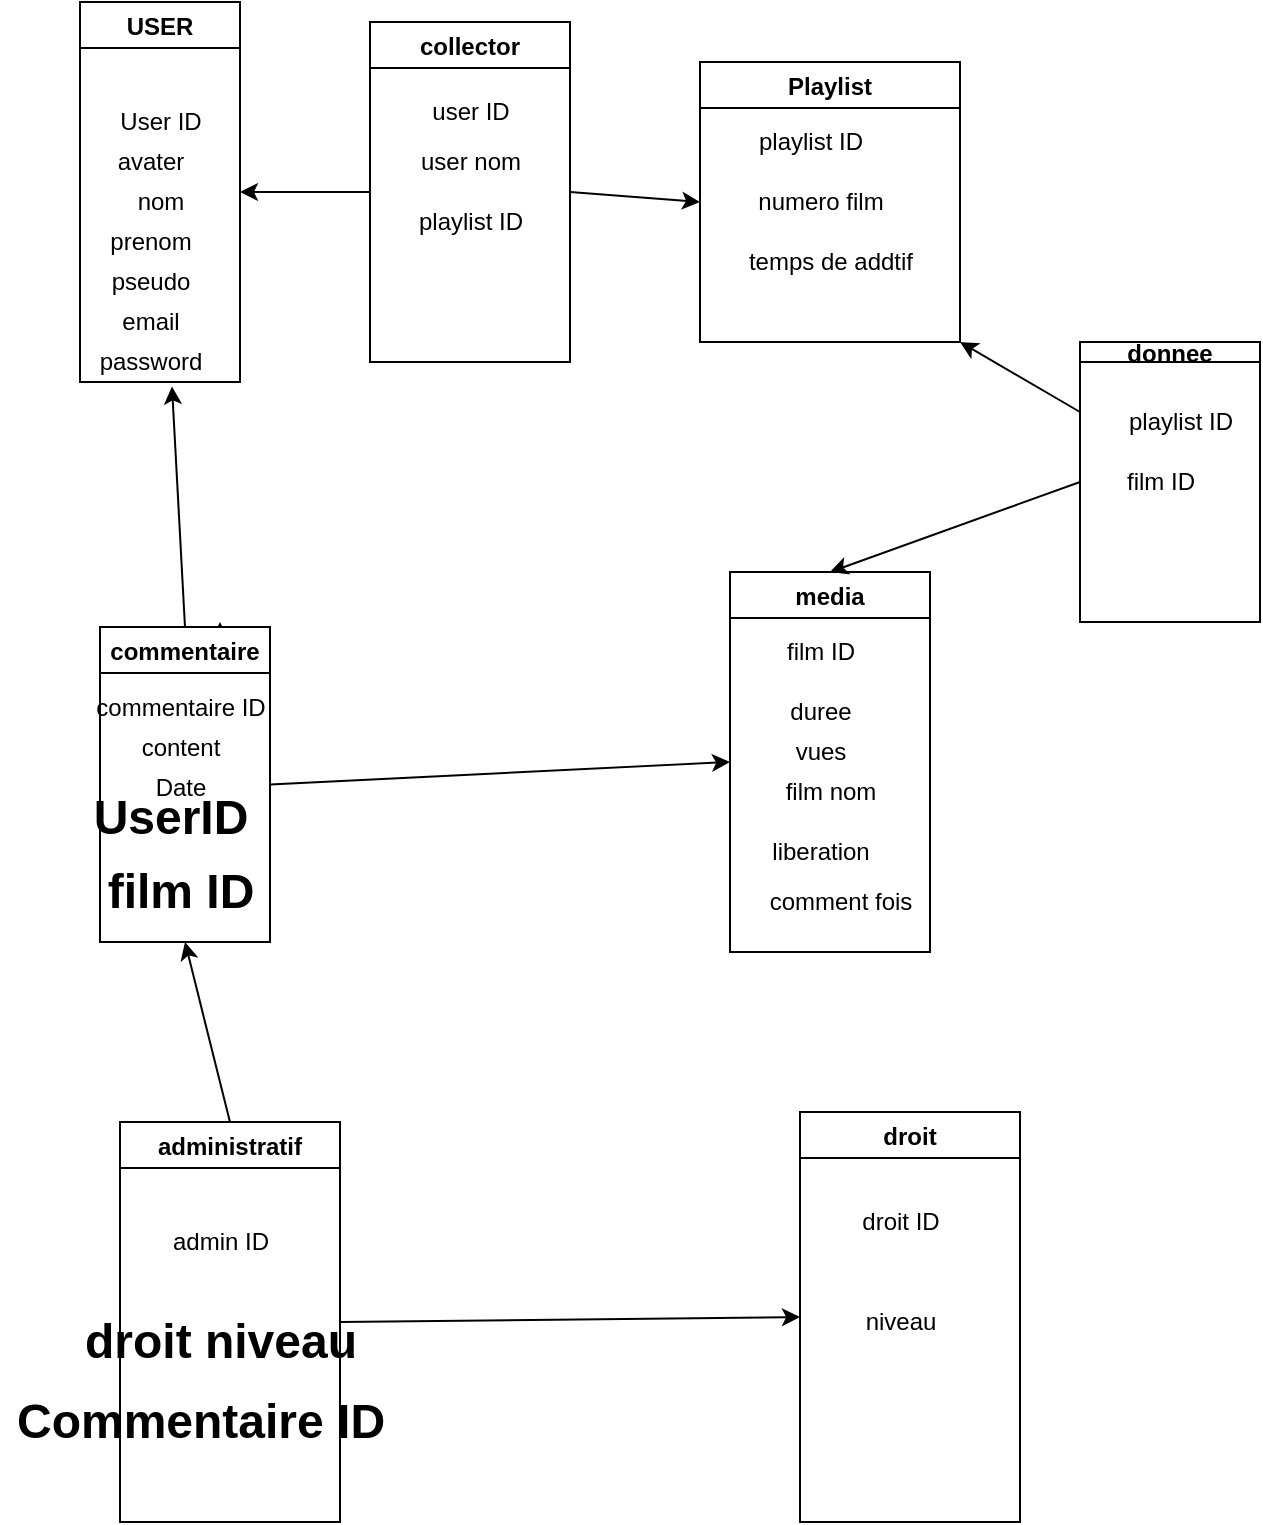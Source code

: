 <mxfile version="15.8.2" type="github">
  <diagram id="igKrxFIecgqECClJfI2o" name="Page-1">
    <mxGraphModel dx="1038" dy="547" grid="1" gridSize="10" guides="1" tooltips="1" connect="1" arrows="1" fold="1" page="1" pageScale="1" pageWidth="827" pageHeight="1169" math="0" shadow="0">
      <root>
        <mxCell id="0" />
        <mxCell id="1" parent="0" />
        <mxCell id="KSL485tz71ZAWiSOoCcB-1" value="USER" style="swimlane;" parent="1" vertex="1">
          <mxGeometry x="100" y="50" width="80" height="190" as="geometry" />
        </mxCell>
        <mxCell id="KSL485tz71ZAWiSOoCcB-2" value="User ID" style="text;html=1;align=center;verticalAlign=middle;resizable=0;points=[];autosize=1;strokeColor=none;fillColor=none;" parent="KSL485tz71ZAWiSOoCcB-1" vertex="1">
          <mxGeometry x="10" y="50" width="60" height="20" as="geometry" />
        </mxCell>
        <mxCell id="KSL485tz71ZAWiSOoCcB-4" value="nom" style="text;html=1;align=center;verticalAlign=middle;resizable=0;points=[];autosize=1;strokeColor=none;fillColor=none;" parent="KSL485tz71ZAWiSOoCcB-1" vertex="1">
          <mxGeometry x="20" y="90" width="40" height="20" as="geometry" />
        </mxCell>
        <mxCell id="KSL485tz71ZAWiSOoCcB-3" value="avater" style="text;html=1;align=center;verticalAlign=middle;resizable=0;points=[];autosize=1;strokeColor=none;fillColor=none;" parent="KSL485tz71ZAWiSOoCcB-1" vertex="1">
          <mxGeometry x="10" y="70" width="50" height="20" as="geometry" />
        </mxCell>
        <mxCell id="KSL485tz71ZAWiSOoCcB-5" value="prenom" style="text;html=1;align=center;verticalAlign=middle;resizable=0;points=[];autosize=1;strokeColor=none;fillColor=none;" parent="KSL485tz71ZAWiSOoCcB-1" vertex="1">
          <mxGeometry x="5" y="110" width="60" height="20" as="geometry" />
        </mxCell>
        <mxCell id="KSL485tz71ZAWiSOoCcB-6" value="pseudo" style="text;html=1;align=center;verticalAlign=middle;resizable=0;points=[];autosize=1;strokeColor=none;fillColor=none;" parent="KSL485tz71ZAWiSOoCcB-1" vertex="1">
          <mxGeometry x="10" y="130" width="50" height="20" as="geometry" />
        </mxCell>
        <mxCell id="KSL485tz71ZAWiSOoCcB-7" value="email" style="text;html=1;align=center;verticalAlign=middle;resizable=0;points=[];autosize=1;strokeColor=none;fillColor=none;" parent="KSL485tz71ZAWiSOoCcB-1" vertex="1">
          <mxGeometry x="15" y="150" width="40" height="20" as="geometry" />
        </mxCell>
        <mxCell id="KSL485tz71ZAWiSOoCcB-8" value="password" style="text;html=1;align=center;verticalAlign=middle;resizable=0;points=[];autosize=1;strokeColor=none;fillColor=none;" parent="KSL485tz71ZAWiSOoCcB-1" vertex="1">
          <mxGeometry y="170" width="70" height="20" as="geometry" />
        </mxCell>
        <mxCell id="KSL485tz71ZAWiSOoCcB-13" value="Playlist" style="swimlane;" parent="1" vertex="1">
          <mxGeometry x="410" y="80" width="130" height="140" as="geometry" />
        </mxCell>
        <mxCell id="KSL485tz71ZAWiSOoCcB-16" value="temps de addtif" style="text;html=1;align=center;verticalAlign=middle;resizable=0;points=[];autosize=1;strokeColor=none;fillColor=none;" parent="KSL485tz71ZAWiSOoCcB-13" vertex="1">
          <mxGeometry x="15" y="90" width="100" height="20" as="geometry" />
        </mxCell>
        <mxCell id="KSL485tz71ZAWiSOoCcB-15" value="numero film" style="text;html=1;align=center;verticalAlign=middle;resizable=0;points=[];autosize=1;strokeColor=none;fillColor=none;" parent="KSL485tz71ZAWiSOoCcB-13" vertex="1">
          <mxGeometry x="20" y="60" width="80" height="20" as="geometry" />
        </mxCell>
        <mxCell id="KSL485tz71ZAWiSOoCcB-14" value="playlist ID" style="text;html=1;align=center;verticalAlign=middle;resizable=0;points=[];autosize=1;strokeColor=none;fillColor=none;" parent="KSL485tz71ZAWiSOoCcB-13" vertex="1">
          <mxGeometry x="20" y="30" width="70" height="20" as="geometry" />
        </mxCell>
        <mxCell id="KSL485tz71ZAWiSOoCcB-21" value="media" style="swimlane;" parent="1" vertex="1">
          <mxGeometry x="425" y="335" width="100" height="190" as="geometry" />
        </mxCell>
        <mxCell id="KSL485tz71ZAWiSOoCcB-25" value="duree" style="text;html=1;align=center;verticalAlign=middle;resizable=0;points=[];autosize=1;strokeColor=none;fillColor=none;" parent="KSL485tz71ZAWiSOoCcB-21" vertex="1">
          <mxGeometry x="20" y="60" width="50" height="20" as="geometry" />
        </mxCell>
        <mxCell id="KSL485tz71ZAWiSOoCcB-26" value="vues" style="text;html=1;align=center;verticalAlign=middle;resizable=0;points=[];autosize=1;strokeColor=none;fillColor=none;" parent="KSL485tz71ZAWiSOoCcB-21" vertex="1">
          <mxGeometry x="25" y="80" width="40" height="20" as="geometry" />
        </mxCell>
        <mxCell id="KSL485tz71ZAWiSOoCcB-24" value="film ID" style="text;html=1;align=center;verticalAlign=middle;resizable=0;points=[];autosize=1;strokeColor=none;fillColor=none;" parent="KSL485tz71ZAWiSOoCcB-21" vertex="1">
          <mxGeometry x="20" y="30" width="50" height="20" as="geometry" />
        </mxCell>
        <mxCell id="KSL485tz71ZAWiSOoCcB-27" value="film nom" style="text;html=1;align=center;verticalAlign=middle;resizable=0;points=[];autosize=1;strokeColor=none;fillColor=none;" parent="KSL485tz71ZAWiSOoCcB-21" vertex="1">
          <mxGeometry x="20" y="100" width="60" height="20" as="geometry" />
        </mxCell>
        <mxCell id="KSL485tz71ZAWiSOoCcB-29" value="liberation" style="text;html=1;align=center;verticalAlign=middle;resizable=0;points=[];autosize=1;strokeColor=none;fillColor=none;" parent="KSL485tz71ZAWiSOoCcB-21" vertex="1">
          <mxGeometry x="15" y="130" width="60" height="20" as="geometry" />
        </mxCell>
        <mxCell id="KSL485tz71ZAWiSOoCcB-31" value="comment fois" style="text;html=1;align=center;verticalAlign=middle;resizable=0;points=[];autosize=1;strokeColor=none;fillColor=none;" parent="KSL485tz71ZAWiSOoCcB-21" vertex="1">
          <mxGeometry x="10" y="155" width="90" height="20" as="geometry" />
        </mxCell>
        <mxCell id="rMYYlAcvydcpWCq8oqbg-20" style="edgeStyle=orthogonalEdgeStyle;rounded=0;orthogonalLoop=1;jettySize=auto;html=1;exitX=0.75;exitY=0;exitDx=0;exitDy=0;" edge="1" parent="1" source="KSL485tz71ZAWiSOoCcB-36">
          <mxGeometry relative="1" as="geometry">
            <mxPoint x="170" y="360" as="targetPoint" />
          </mxGeometry>
        </mxCell>
        <mxCell id="KSL485tz71ZAWiSOoCcB-36" value="commentaire" style="swimlane;" parent="1" vertex="1">
          <mxGeometry x="110" y="362.5" width="85" height="157.5" as="geometry" />
        </mxCell>
        <mxCell id="KSL485tz71ZAWiSOoCcB-37" value="commentaire ID" style="text;html=1;align=center;verticalAlign=middle;resizable=0;points=[];autosize=1;strokeColor=none;fillColor=none;" parent="KSL485tz71ZAWiSOoCcB-36" vertex="1">
          <mxGeometry x="-10" y="30" width="100" height="20" as="geometry" />
        </mxCell>
        <mxCell id="tFdhyaO15PLIAzDlYvy1-10" value="content" style="text;html=1;align=center;verticalAlign=middle;resizable=0;points=[];autosize=1;strokeColor=none;fillColor=none;" parent="KSL485tz71ZAWiSOoCcB-36" vertex="1">
          <mxGeometry x="15" y="50" width="50" height="20" as="geometry" />
        </mxCell>
        <mxCell id="tFdhyaO15PLIAzDlYvy1-11" value="Date" style="text;html=1;align=center;verticalAlign=middle;resizable=0;points=[];autosize=1;strokeColor=none;fillColor=none;" parent="KSL485tz71ZAWiSOoCcB-36" vertex="1">
          <mxGeometry x="20" y="70" width="40" height="20" as="geometry" />
        </mxCell>
        <mxCell id="rMYYlAcvydcpWCq8oqbg-19" value="&lt;h1&gt;UserID&lt;/h1&gt;" style="text;html=1;align=center;verticalAlign=middle;resizable=0;points=[];autosize=1;strokeColor=none;fillColor=none;" vertex="1" parent="KSL485tz71ZAWiSOoCcB-36">
          <mxGeometry x="-10" y="70" width="90" height="50" as="geometry" />
        </mxCell>
        <mxCell id="rMYYlAcvydcpWCq8oqbg-21" value="&lt;h1&gt;film ID&lt;/h1&gt;" style="text;html=1;align=center;verticalAlign=middle;resizable=0;points=[];autosize=1;strokeColor=none;fillColor=none;" vertex="1" parent="KSL485tz71ZAWiSOoCcB-36">
          <mxGeometry x="-5" y="107.5" width="90" height="50" as="geometry" />
        </mxCell>
        <mxCell id="tFdhyaO15PLIAzDlYvy1-16" value="administratif" style="swimlane;" parent="1" vertex="1">
          <mxGeometry x="120" y="610" width="110" height="200" as="geometry" />
        </mxCell>
        <mxCell id="tFdhyaO15PLIAzDlYvy1-18" value="admin ID" style="text;html=1;align=center;verticalAlign=middle;resizable=0;points=[];autosize=1;strokeColor=none;fillColor=none;" parent="1" vertex="1">
          <mxGeometry x="140" y="660" width="60" height="20" as="geometry" />
        </mxCell>
        <mxCell id="tFdhyaO15PLIAzDlYvy1-24" value="droit" style="swimlane;" parent="1" vertex="1">
          <mxGeometry x="460" y="605" width="110" height="205" as="geometry" />
        </mxCell>
        <mxCell id="tFdhyaO15PLIAzDlYvy1-27" value="droit ID" style="text;html=1;align=center;verticalAlign=middle;resizable=0;points=[];autosize=1;strokeColor=none;fillColor=none;" parent="tFdhyaO15PLIAzDlYvy1-24" vertex="1">
          <mxGeometry x="25" y="45" width="50" height="20" as="geometry" />
        </mxCell>
        <mxCell id="tFdhyaO15PLIAzDlYvy1-28" value="niveau" style="text;html=1;align=center;verticalAlign=middle;resizable=0;points=[];autosize=1;strokeColor=none;fillColor=none;" parent="1" vertex="1">
          <mxGeometry x="485" y="700" width="50" height="20" as="geometry" />
        </mxCell>
        <mxCell id="rMYYlAcvydcpWCq8oqbg-2" value="collector" style="swimlane;" vertex="1" parent="1">
          <mxGeometry x="245" y="60" width="100" height="170" as="geometry" />
        </mxCell>
        <mxCell id="rMYYlAcvydcpWCq8oqbg-4" value="user nom" style="text;html=1;align=center;verticalAlign=middle;resizable=0;points=[];autosize=1;strokeColor=none;fillColor=none;" vertex="1" parent="rMYYlAcvydcpWCq8oqbg-2">
          <mxGeometry x="15" y="60" width="70" height="20" as="geometry" />
        </mxCell>
        <mxCell id="rMYYlAcvydcpWCq8oqbg-3" value="user ID" style="text;html=1;align=center;verticalAlign=middle;resizable=0;points=[];autosize=1;strokeColor=none;fillColor=none;" vertex="1" parent="rMYYlAcvydcpWCq8oqbg-2">
          <mxGeometry x="25" y="35" width="50" height="20" as="geometry" />
        </mxCell>
        <mxCell id="rMYYlAcvydcpWCq8oqbg-5" value="playlist ID" style="text;html=1;align=center;verticalAlign=middle;resizable=0;points=[];autosize=1;strokeColor=none;fillColor=none;" vertex="1" parent="rMYYlAcvydcpWCq8oqbg-2">
          <mxGeometry x="15" y="90" width="70" height="20" as="geometry" />
        </mxCell>
        <mxCell id="rMYYlAcvydcpWCq8oqbg-7" value="" style="endArrow=classic;html=1;rounded=0;exitX=1;exitY=0.5;exitDx=0;exitDy=0;entryX=0;entryY=0.5;entryDx=0;entryDy=0;" edge="1" parent="1" source="rMYYlAcvydcpWCq8oqbg-2" target="KSL485tz71ZAWiSOoCcB-13">
          <mxGeometry width="50" height="50" relative="1" as="geometry">
            <mxPoint x="350" y="160" as="sourcePoint" />
            <mxPoint x="410" y="160" as="targetPoint" />
          </mxGeometry>
        </mxCell>
        <mxCell id="rMYYlAcvydcpWCq8oqbg-8" value="" style="endArrow=classic;html=1;rounded=0;exitX=0;exitY=0.5;exitDx=0;exitDy=0;entryX=1;entryY=0.5;entryDx=0;entryDy=0;" edge="1" parent="1" source="rMYYlAcvydcpWCq8oqbg-2" target="KSL485tz71ZAWiSOoCcB-1">
          <mxGeometry width="50" height="50" relative="1" as="geometry">
            <mxPoint x="390" y="310" as="sourcePoint" />
            <mxPoint x="440" y="260" as="targetPoint" />
          </mxGeometry>
        </mxCell>
        <mxCell id="rMYYlAcvydcpWCq8oqbg-9" value="" style="endArrow=classic;html=1;rounded=0;exitX=0.5;exitY=0;exitDx=0;exitDy=0;entryX=0.657;entryY=1.11;entryDx=0;entryDy=0;entryPerimeter=0;" edge="1" parent="1" source="KSL485tz71ZAWiSOoCcB-36" target="KSL485tz71ZAWiSOoCcB-8">
          <mxGeometry width="50" height="50" relative="1" as="geometry">
            <mxPoint x="390" y="310" as="sourcePoint" />
            <mxPoint x="440" y="260" as="targetPoint" />
          </mxGeometry>
        </mxCell>
        <mxCell id="rMYYlAcvydcpWCq8oqbg-10" value="donnee" style="swimlane;startSize=10;" vertex="1" parent="1">
          <mxGeometry x="600" y="220" width="90" height="140" as="geometry" />
        </mxCell>
        <mxCell id="rMYYlAcvydcpWCq8oqbg-11" value="playlist ID" style="text;html=1;align=center;verticalAlign=middle;resizable=0;points=[];autosize=1;strokeColor=none;fillColor=none;" vertex="1" parent="1">
          <mxGeometry x="615" y="250" width="70" height="20" as="geometry" />
        </mxCell>
        <mxCell id="rMYYlAcvydcpWCq8oqbg-12" value="film ID" style="text;html=1;align=center;verticalAlign=middle;resizable=0;points=[];autosize=1;strokeColor=none;fillColor=none;" vertex="1" parent="1">
          <mxGeometry x="615" y="280" width="50" height="20" as="geometry" />
        </mxCell>
        <mxCell id="rMYYlAcvydcpWCq8oqbg-13" value="" style="endArrow=classic;html=1;rounded=0;entryX=1;entryY=1;entryDx=0;entryDy=0;exitX=0;exitY=0.25;exitDx=0;exitDy=0;" edge="1" parent="1" source="rMYYlAcvydcpWCq8oqbg-10" target="KSL485tz71ZAWiSOoCcB-13">
          <mxGeometry width="50" height="50" relative="1" as="geometry">
            <mxPoint x="600" y="270" as="sourcePoint" />
            <mxPoint x="440" y="260" as="targetPoint" />
          </mxGeometry>
        </mxCell>
        <mxCell id="rMYYlAcvydcpWCq8oqbg-14" value="" style="endArrow=classic;html=1;rounded=0;exitX=0;exitY=0.5;exitDx=0;exitDy=0;entryX=0.5;entryY=0;entryDx=0;entryDy=0;" edge="1" parent="1" source="rMYYlAcvydcpWCq8oqbg-10" target="KSL485tz71ZAWiSOoCcB-21">
          <mxGeometry width="50" height="50" relative="1" as="geometry">
            <mxPoint x="390" y="310" as="sourcePoint" />
            <mxPoint x="440" y="260" as="targetPoint" />
          </mxGeometry>
        </mxCell>
        <mxCell id="rMYYlAcvydcpWCq8oqbg-15" value="" style="endArrow=classic;html=1;rounded=0;entryX=0;entryY=0.5;entryDx=0;entryDy=0;exitX=1;exitY=0.5;exitDx=0;exitDy=0;" edge="1" parent="1" source="KSL485tz71ZAWiSOoCcB-36" target="KSL485tz71ZAWiSOoCcB-21">
          <mxGeometry width="50" height="50" relative="1" as="geometry">
            <mxPoint x="190" y="440" as="sourcePoint" />
            <mxPoint x="430" y="440" as="targetPoint" />
          </mxGeometry>
        </mxCell>
        <mxCell id="rMYYlAcvydcpWCq8oqbg-16" value="" style="endArrow=classic;html=1;rounded=0;exitX=0.5;exitY=0;exitDx=0;exitDy=0;entryX=0.5;entryY=1;entryDx=0;entryDy=0;" edge="1" parent="1" source="tFdhyaO15PLIAzDlYvy1-16" target="KSL485tz71ZAWiSOoCcB-36">
          <mxGeometry width="50" height="50" relative="1" as="geometry">
            <mxPoint x="390" y="610" as="sourcePoint" />
            <mxPoint x="440" y="560" as="targetPoint" />
          </mxGeometry>
        </mxCell>
        <mxCell id="rMYYlAcvydcpWCq8oqbg-17" value="" style="endArrow=classic;html=1;rounded=0;exitX=1;exitY=0.5;exitDx=0;exitDy=0;entryX=0;entryY=0.5;entryDx=0;entryDy=0;" edge="1" parent="1" source="tFdhyaO15PLIAzDlYvy1-16" target="tFdhyaO15PLIAzDlYvy1-24">
          <mxGeometry width="50" height="50" relative="1" as="geometry">
            <mxPoint x="390" y="610" as="sourcePoint" />
            <mxPoint x="440" y="560" as="targetPoint" />
          </mxGeometry>
        </mxCell>
        <mxCell id="rMYYlAcvydcpWCq8oqbg-18" value="&lt;h1&gt;droit niveau&lt;/h1&gt;" style="text;html=1;align=center;verticalAlign=middle;resizable=0;points=[];autosize=1;strokeColor=none;fillColor=none;" vertex="1" parent="1">
          <mxGeometry x="95" y="695" width="150" height="50" as="geometry" />
        </mxCell>
        <mxCell id="rMYYlAcvydcpWCq8oqbg-22" value="&lt;h1&gt;Commentaire ID&lt;/h1&gt;" style="text;html=1;align=center;verticalAlign=middle;resizable=0;points=[];autosize=1;strokeColor=none;fillColor=none;" vertex="1" parent="1">
          <mxGeometry x="60" y="735" width="200" height="50" as="geometry" />
        </mxCell>
      </root>
    </mxGraphModel>
  </diagram>
</mxfile>
